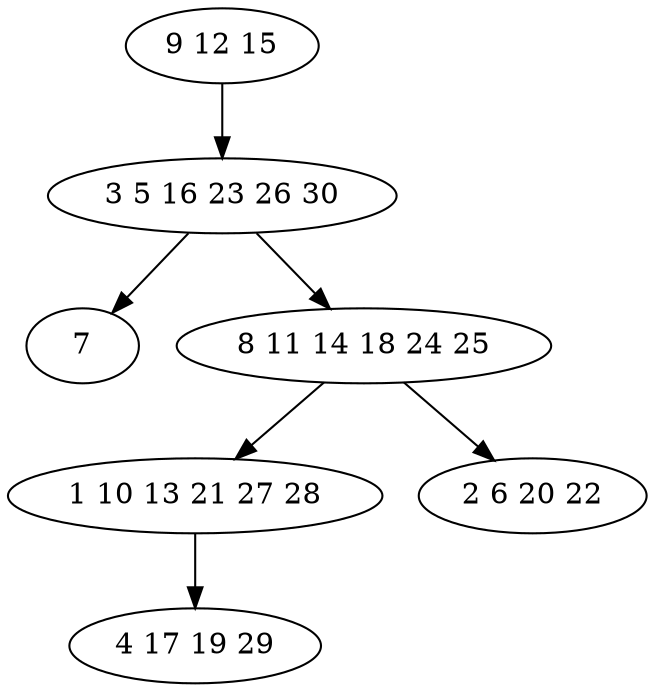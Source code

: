 digraph true_tree {
	"0" -> "1"
	"1" -> "2"
	"1" -> "3"
	"3" -> "4"
	"4" -> "5"
	"3" -> "6"
	"0" [label="9 12 15"];
	"1" [label="3 5 16 23 26 30"];
	"2" [label="7"];
	"3" [label="8 11 14 18 24 25"];
	"4" [label="1 10 13 21 27 28"];
	"5" [label="4 17 19 29"];
	"6" [label="2 6 20 22"];
}
